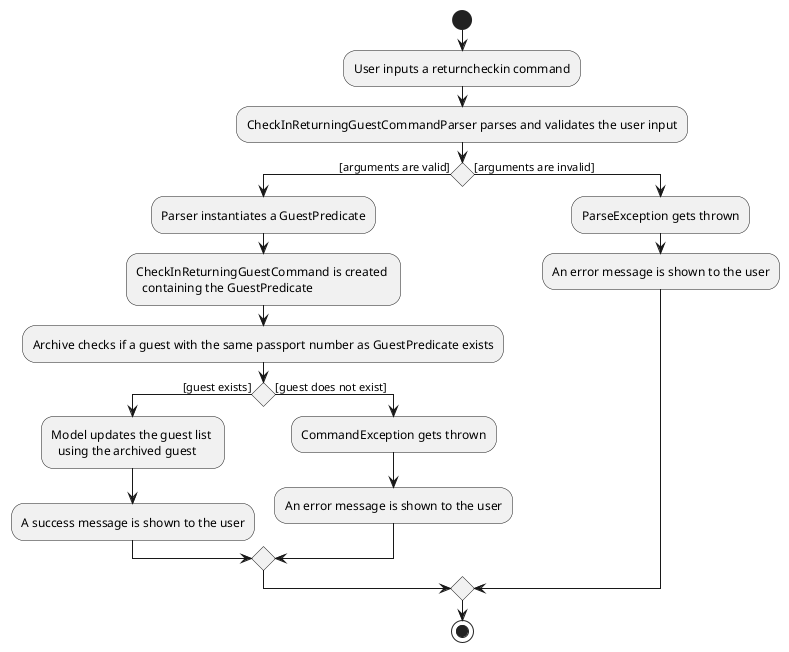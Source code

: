 @startuml

start
:User inputs a returncheckin command;
:CheckInReturningGuestCommandParser parses and validates the user input;
    if () then ([arguments are valid])
      :Parser instantiates a GuestPredicate;
      :CheckInReturningGuestCommand is created \n  containing the GuestPredicate;
      :Archive checks if a guest with the same passport number as GuestPredicate exists;
        if () then ([guest exists])
            :Model updates the guest list \n  using the archived guest;
            :A success message is shown to the user;
        else ([guest does not exist])
            :CommandException gets thrown;
            :An error message is shown to the user;
        endif
    else ([arguments are invalid])
      :ParseException gets thrown;
      :An error message is shown to the user;
    endif
stop

@enduml
